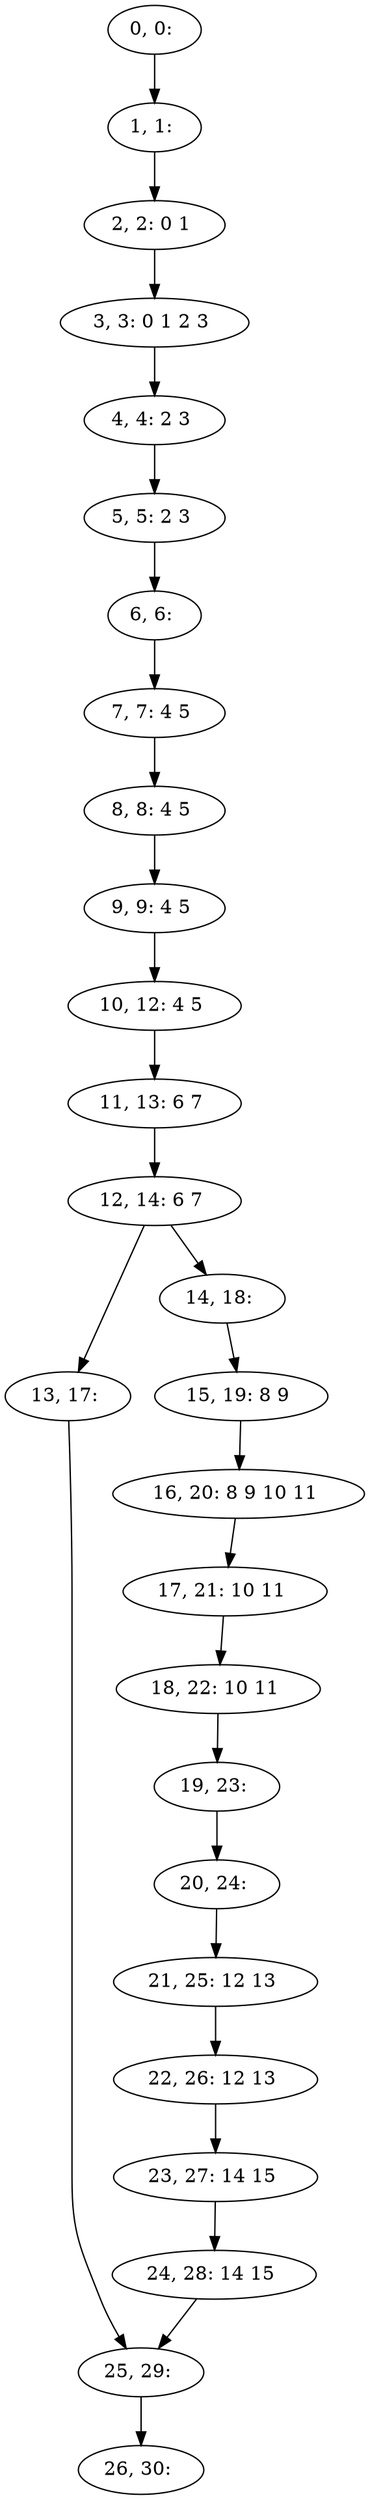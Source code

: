 digraph G {
0[label="0, 0: "];
1[label="1, 1: "];
2[label="2, 2: 0 1 "];
3[label="3, 3: 0 1 2 3 "];
4[label="4, 4: 2 3 "];
5[label="5, 5: 2 3 "];
6[label="6, 6: "];
7[label="7, 7: 4 5 "];
8[label="8, 8: 4 5 "];
9[label="9, 9: 4 5 "];
10[label="10, 12: 4 5 "];
11[label="11, 13: 6 7 "];
12[label="12, 14: 6 7 "];
13[label="13, 17: "];
14[label="14, 18: "];
15[label="15, 19: 8 9 "];
16[label="16, 20: 8 9 10 11 "];
17[label="17, 21: 10 11 "];
18[label="18, 22: 10 11 "];
19[label="19, 23: "];
20[label="20, 24: "];
21[label="21, 25: 12 13 "];
22[label="22, 26: 12 13 "];
23[label="23, 27: 14 15 "];
24[label="24, 28: 14 15 "];
25[label="25, 29: "];
26[label="26, 30: "];
0->1 ;
1->2 ;
2->3 ;
3->4 ;
4->5 ;
5->6 ;
6->7 ;
7->8 ;
8->9 ;
9->10 ;
10->11 ;
11->12 ;
12->13 ;
12->14 ;
13->25 ;
14->15 ;
15->16 ;
16->17 ;
17->18 ;
18->19 ;
19->20 ;
20->21 ;
21->22 ;
22->23 ;
23->24 ;
24->25 ;
25->26 ;
}
